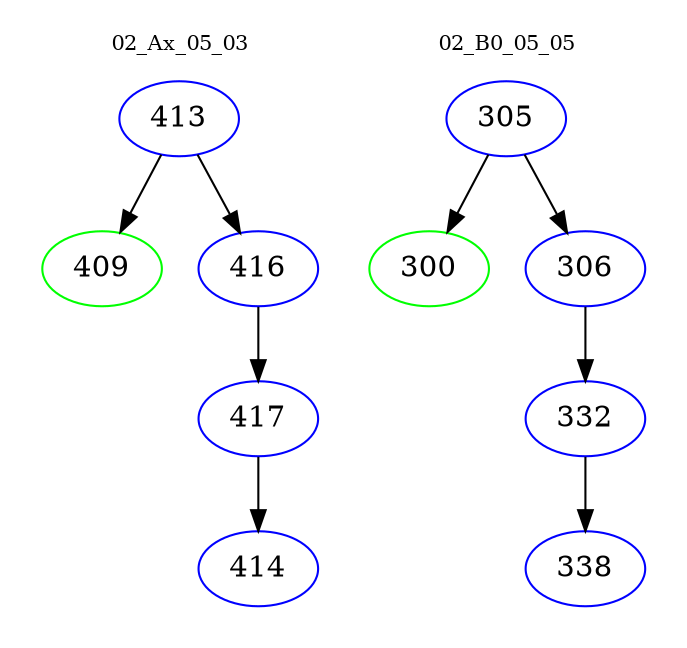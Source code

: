 digraph{
subgraph cluster_0 {
color = white
label = "02_Ax_05_03";
fontsize=10;
T0_413 [label="413", color="blue"]
T0_413 -> T0_409 [color="black"]
T0_409 [label="409", color="green"]
T0_413 -> T0_416 [color="black"]
T0_416 [label="416", color="blue"]
T0_416 -> T0_417 [color="black"]
T0_417 [label="417", color="blue"]
T0_417 -> T0_414 [color="black"]
T0_414 [label="414", color="blue"]
}
subgraph cluster_1 {
color = white
label = "02_B0_05_05";
fontsize=10;
T1_305 [label="305", color="blue"]
T1_305 -> T1_300 [color="black"]
T1_300 [label="300", color="green"]
T1_305 -> T1_306 [color="black"]
T1_306 [label="306", color="blue"]
T1_306 -> T1_332 [color="black"]
T1_332 [label="332", color="blue"]
T1_332 -> T1_338 [color="black"]
T1_338 [label="338", color="blue"]
}
}
